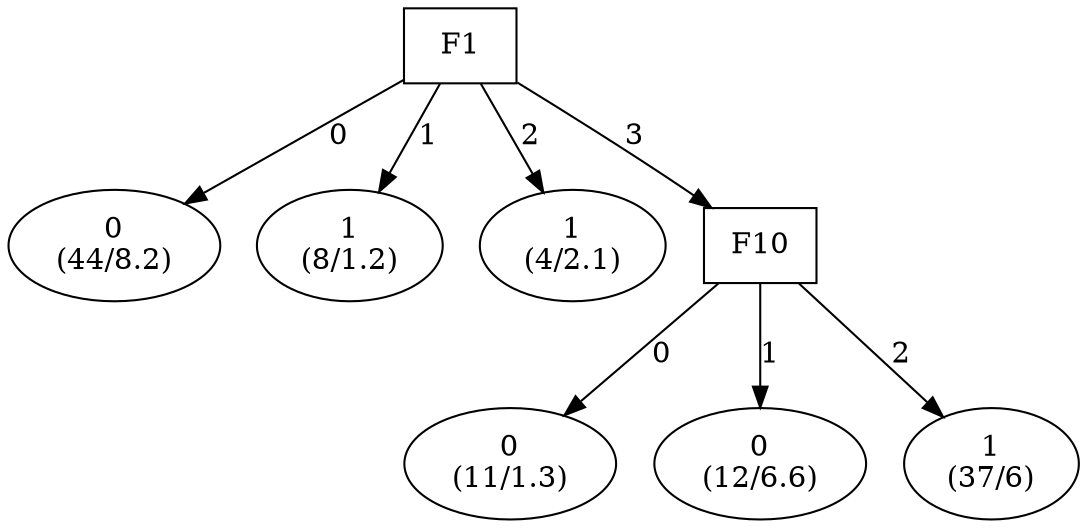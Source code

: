 digraph YaDT {
n0 [ shape=box, label="F1\n"]
n0 -> n1 [label="0"]
n1 [ shape=ellipse, label="0\n(44/8.2)"]
n0 -> n2 [label="1"]
n2 [ shape=ellipse, label="1\n(8/1.2)"]
n0 -> n3 [label="2"]
n3 [ shape=ellipse, label="1\n(4/2.1)"]
n0 -> n4 [label="3"]
n4 [ shape=box, label="F10\n"]
n4 -> n5 [label="0"]
n5 [ shape=ellipse, label="0\n(11/1.3)"]
n4 -> n6 [label="1"]
n6 [ shape=ellipse, label="0\n(12/6.6)"]
n4 -> n7 [label="2"]
n7 [ shape=ellipse, label="1\n(37/6)"]
}
